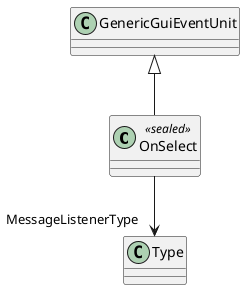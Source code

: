 @startuml
class OnSelect <<sealed>> {
}
GenericGuiEventUnit <|-- OnSelect
OnSelect --> "MessageListenerType" Type
@enduml
